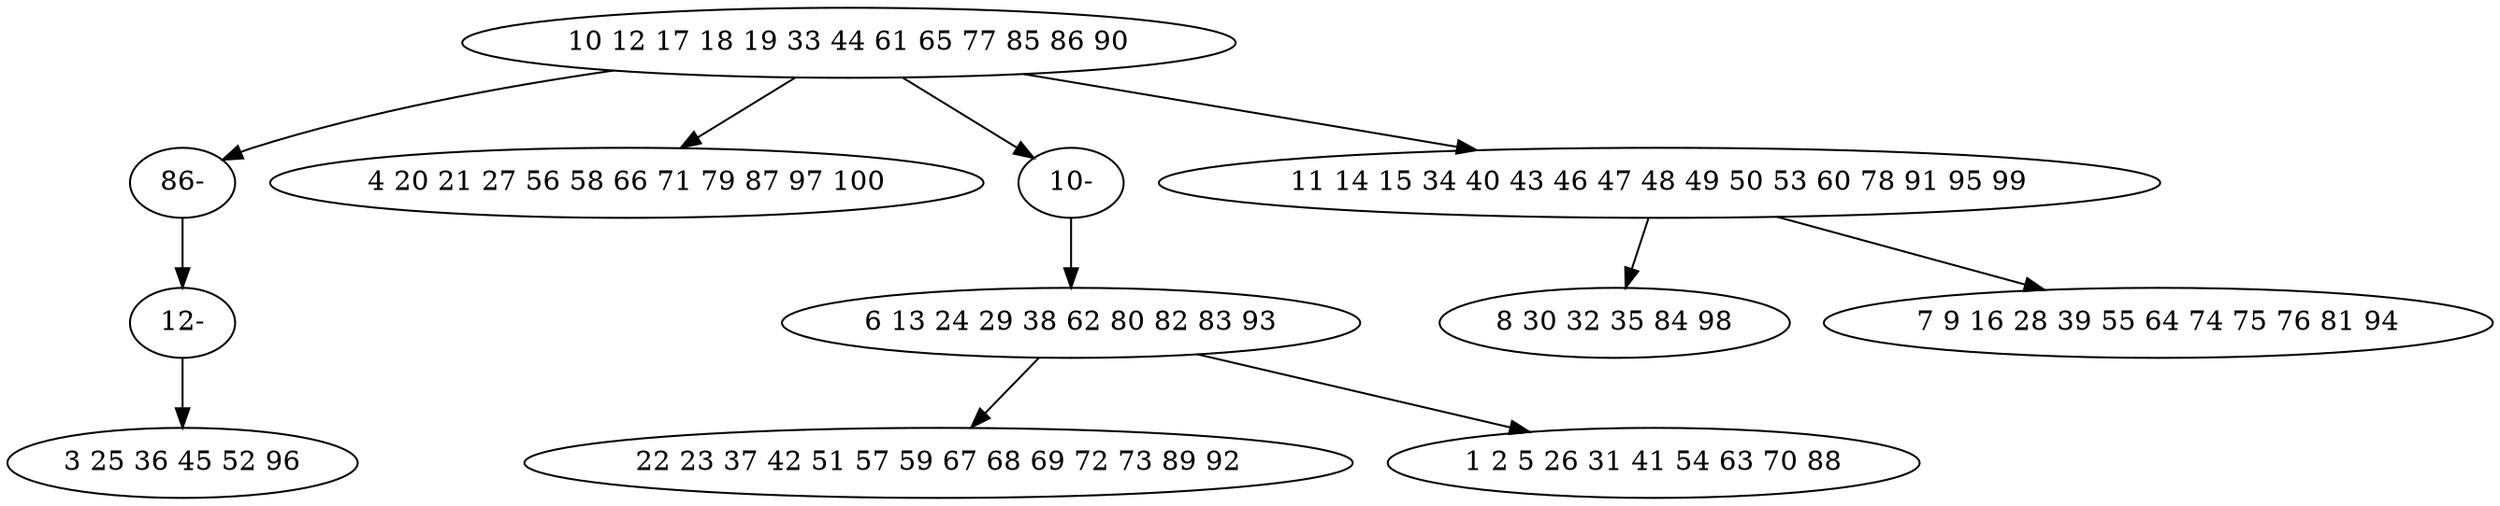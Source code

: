 digraph true_tree {
	"0" -> "9"
	"0" -> "2"
	"0" -> "10"
	"0" -> "4"
	"4" -> "5"
	"4" -> "6"
	"3" -> "7"
	"3" -> "8"
	"9" -> "11"
	"10" -> "3"
	"11" -> "1"
	"0" [label="10 12 17 18 19 33 44 61 65 77 85 86 90"];
	"1" [label="3 25 36 45 52 96"];
	"2" [label="4 20 21 27 56 58 66 71 79 87 97 100"];
	"3" [label="6 13 24 29 38 62 80 82 83 93"];
	"4" [label="11 14 15 34 40 43 46 47 48 49 50 53 60 78 91 95 99"];
	"5" [label="8 30 32 35 84 98"];
	"6" [label="7 9 16 28 39 55 64 74 75 76 81 94"];
	"7" [label="22 23 37 42 51 57 59 67 68 69 72 73 89 92"];
	"8" [label="1 2 5 26 31 41 54 63 70 88"];
	"9" [label="86-"];
	"10" [label="10-"];
	"11" [label="12-"];
}
